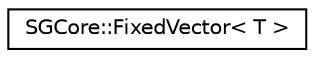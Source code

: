 digraph "Graphical Class Hierarchy"
{
 // LATEX_PDF_SIZE
  edge [fontname="Helvetica",fontsize="10",labelfontname="Helvetica",labelfontsize="10"];
  node [fontname="Helvetica",fontsize="10",shape=record];
  rankdir="LR";
  Node0 [label="SGCore::FixedVector\< T \>",height=0.2,width=0.4,color="black", fillcolor="white", style="filled",URL="$structSGCore_1_1FixedVector.html",tooltip=" "];
}
